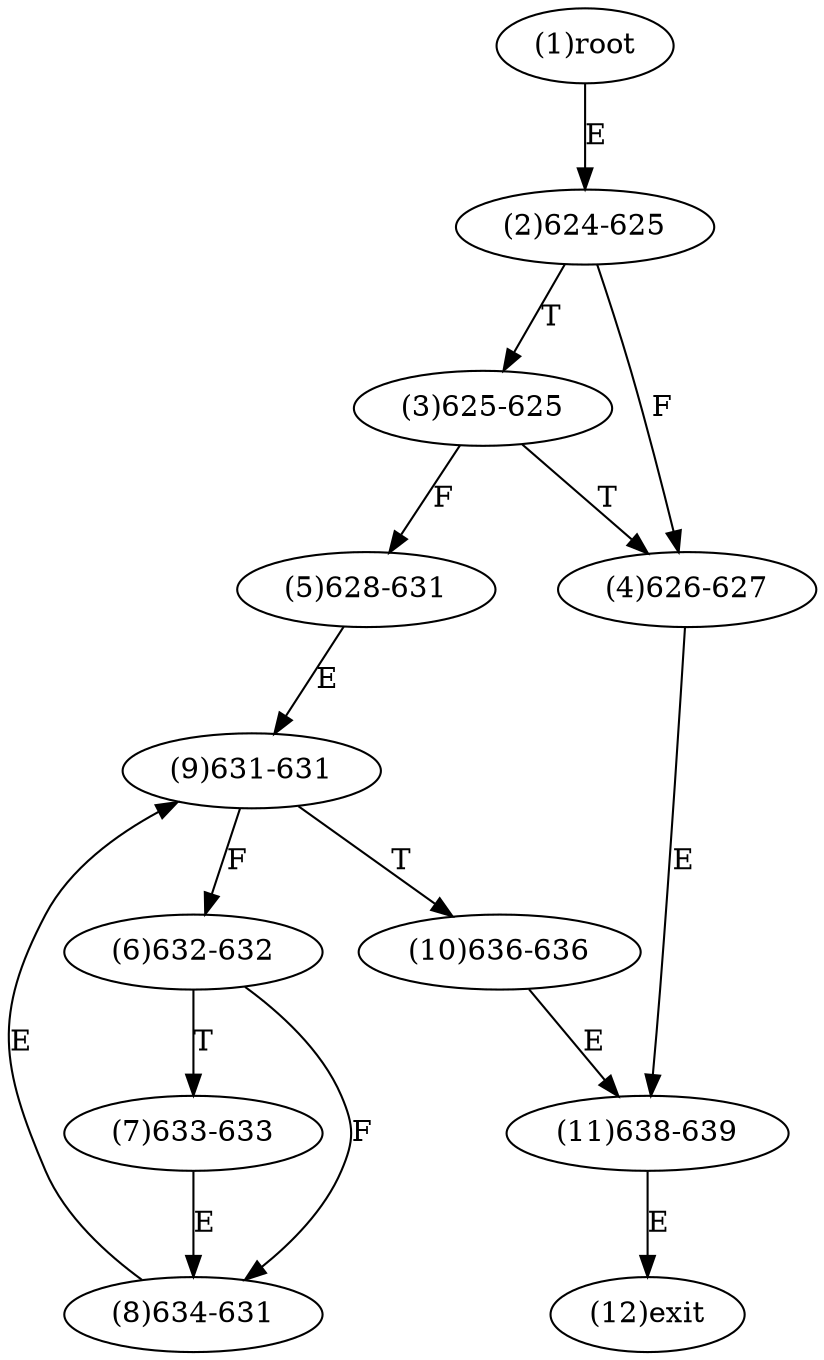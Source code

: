 digraph "" { 
1[ label="(1)root"];
2[ label="(2)624-625"];
3[ label="(3)625-625"];
4[ label="(4)626-627"];
5[ label="(5)628-631"];
6[ label="(6)632-632"];
7[ label="(7)633-633"];
8[ label="(8)634-631"];
9[ label="(9)631-631"];
10[ label="(10)636-636"];
11[ label="(11)638-639"];
12[ label="(12)exit"];
1->2[ label="E"];
2->4[ label="F"];
2->3[ label="T"];
3->5[ label="F"];
3->4[ label="T"];
4->11[ label="E"];
5->9[ label="E"];
6->8[ label="F"];
6->7[ label="T"];
7->8[ label="E"];
8->9[ label="E"];
9->6[ label="F"];
9->10[ label="T"];
10->11[ label="E"];
11->12[ label="E"];
}